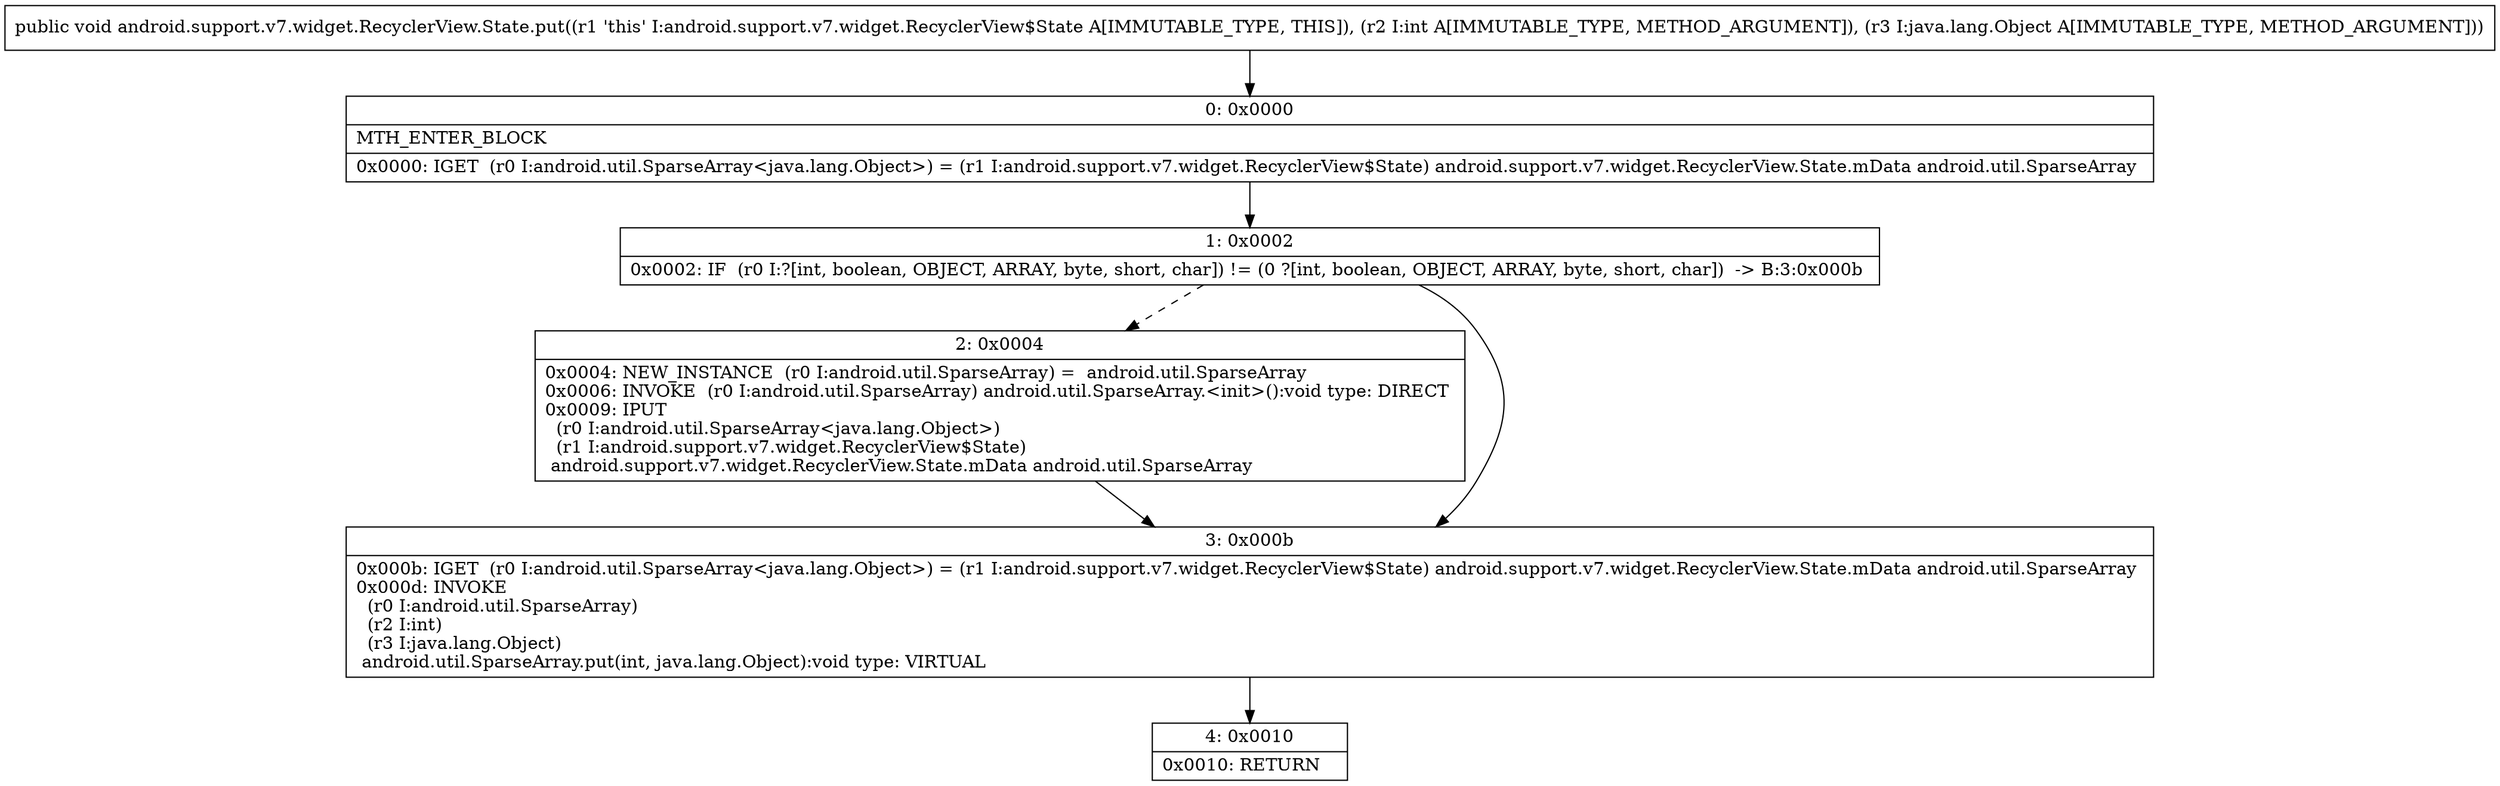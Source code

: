 digraph "CFG forandroid.support.v7.widget.RecyclerView.State.put(ILjava\/lang\/Object;)V" {
Node_0 [shape=record,label="{0\:\ 0x0000|MTH_ENTER_BLOCK\l|0x0000: IGET  (r0 I:android.util.SparseArray\<java.lang.Object\>) = (r1 I:android.support.v7.widget.RecyclerView$State) android.support.v7.widget.RecyclerView.State.mData android.util.SparseArray \l}"];
Node_1 [shape=record,label="{1\:\ 0x0002|0x0002: IF  (r0 I:?[int, boolean, OBJECT, ARRAY, byte, short, char]) != (0 ?[int, boolean, OBJECT, ARRAY, byte, short, char])  \-\> B:3:0x000b \l}"];
Node_2 [shape=record,label="{2\:\ 0x0004|0x0004: NEW_INSTANCE  (r0 I:android.util.SparseArray) =  android.util.SparseArray \l0x0006: INVOKE  (r0 I:android.util.SparseArray) android.util.SparseArray.\<init\>():void type: DIRECT \l0x0009: IPUT  \l  (r0 I:android.util.SparseArray\<java.lang.Object\>)\l  (r1 I:android.support.v7.widget.RecyclerView$State)\l android.support.v7.widget.RecyclerView.State.mData android.util.SparseArray \l}"];
Node_3 [shape=record,label="{3\:\ 0x000b|0x000b: IGET  (r0 I:android.util.SparseArray\<java.lang.Object\>) = (r1 I:android.support.v7.widget.RecyclerView$State) android.support.v7.widget.RecyclerView.State.mData android.util.SparseArray \l0x000d: INVOKE  \l  (r0 I:android.util.SparseArray)\l  (r2 I:int)\l  (r3 I:java.lang.Object)\l android.util.SparseArray.put(int, java.lang.Object):void type: VIRTUAL \l}"];
Node_4 [shape=record,label="{4\:\ 0x0010|0x0010: RETURN   \l}"];
MethodNode[shape=record,label="{public void android.support.v7.widget.RecyclerView.State.put((r1 'this' I:android.support.v7.widget.RecyclerView$State A[IMMUTABLE_TYPE, THIS]), (r2 I:int A[IMMUTABLE_TYPE, METHOD_ARGUMENT]), (r3 I:java.lang.Object A[IMMUTABLE_TYPE, METHOD_ARGUMENT])) }"];
MethodNode -> Node_0;
Node_0 -> Node_1;
Node_1 -> Node_2[style=dashed];
Node_1 -> Node_3;
Node_2 -> Node_3;
Node_3 -> Node_4;
}

